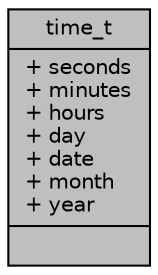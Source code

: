 digraph "time_t"
{
  edge [fontname="Helvetica",fontsize="10",labelfontname="Helvetica",labelfontsize="10"];
  node [fontname="Helvetica",fontsize="10",shape=record];
  Node1 [label="{time_t\n|+ seconds\l+ minutes\l+ hours\l+ day\l+ date\l+ month\l+ year\l|}",height=0.2,width=0.4,color="black", fillcolor="grey75", style="filled", fontcolor="black"];
}
